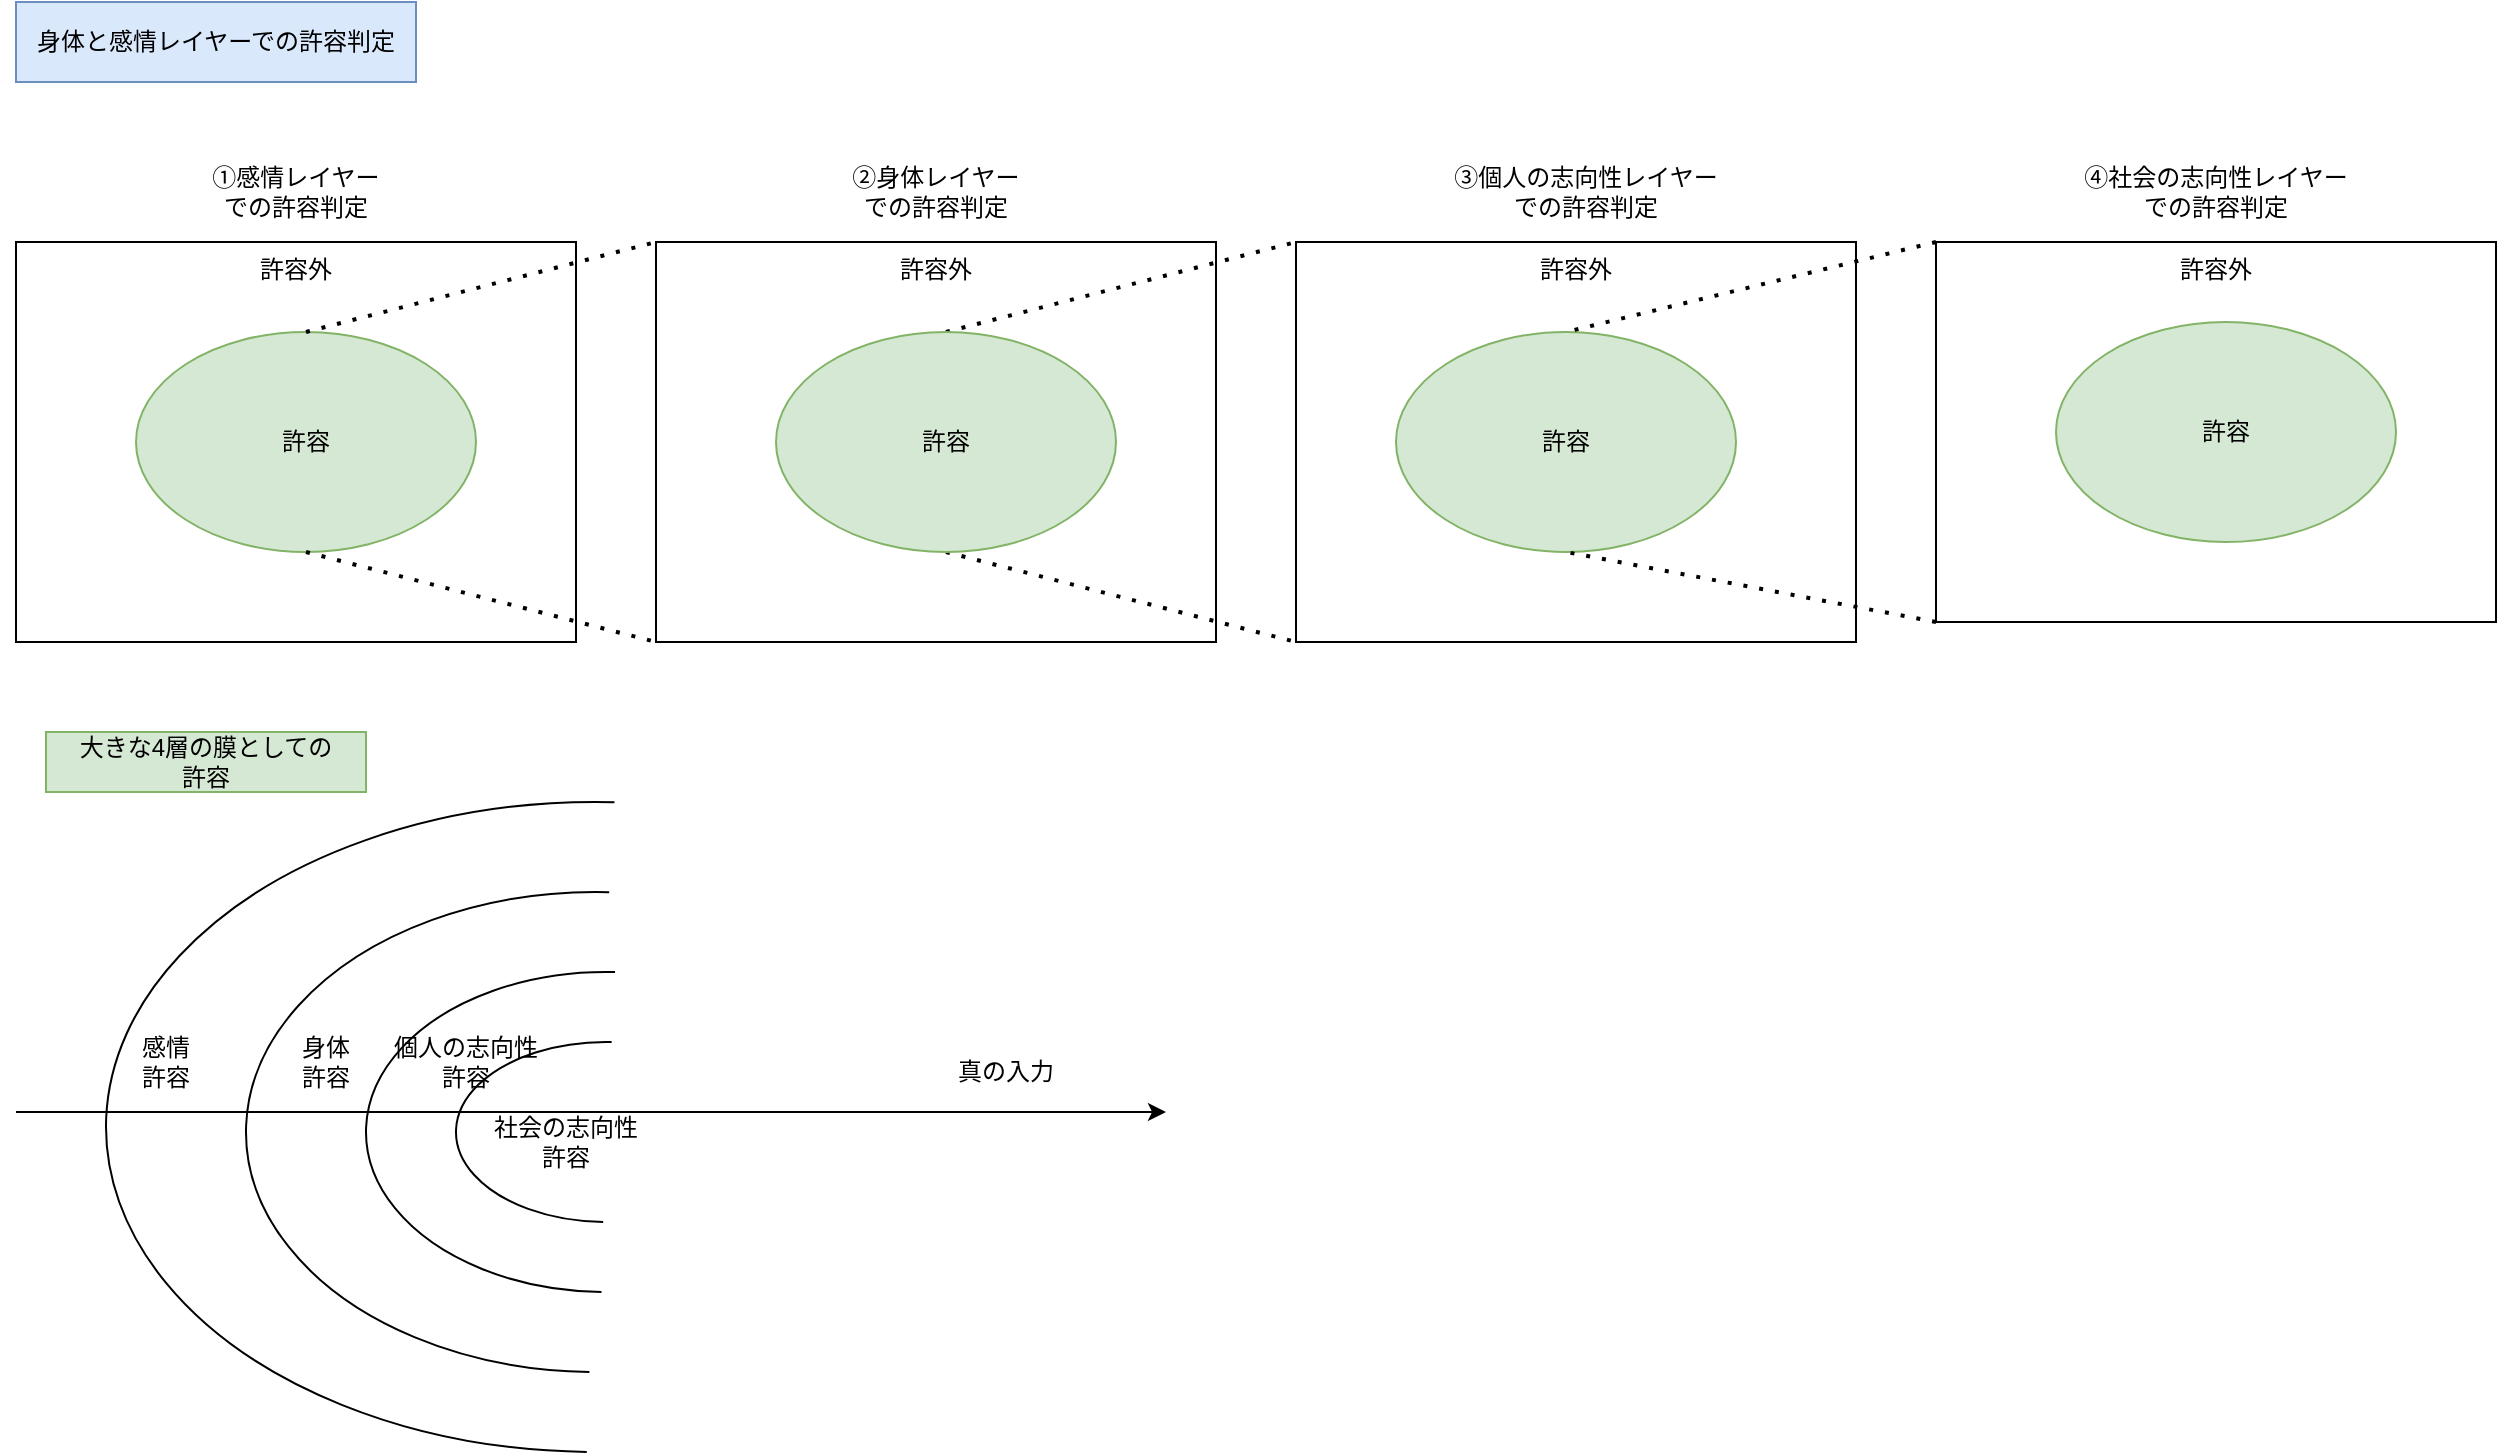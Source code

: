 <mxfile version="27.1.4">
  <diagram name="ページ1" id="3Q4YgSCjKWb4eLk2HaWH">
    <mxGraphModel dx="1494" dy="959" grid="1" gridSize="10" guides="1" tooltips="1" connect="1" arrows="1" fold="1" page="1" pageScale="1" pageWidth="1654" pageHeight="1169" math="0" shadow="0">
      <root>
        <mxCell id="0" />
        <mxCell id="1" parent="0" />
        <mxCell id="2yLRccC5nPOCRXNgj-S9-31" value="" style="verticalLabelPosition=bottom;verticalAlign=top;html=1;shape=mxgraph.basic.arc;startAngle=0.503;endAngle=0.006;" vertex="1" parent="1">
          <mxGeometry x="85" y="440" width="490" height="325" as="geometry" />
        </mxCell>
        <mxCell id="2yLRccC5nPOCRXNgj-S9-1" value="身体と感情レイヤーでの許容判定" style="text;html=1;align=center;verticalAlign=middle;whiteSpace=wrap;rounded=0;fillColor=#dae8fc;strokeColor=#6c8ebf;" vertex="1" parent="1">
          <mxGeometry x="40" y="40" width="200" height="40" as="geometry" />
        </mxCell>
        <mxCell id="2yLRccC5nPOCRXNgj-S9-3" value="許容外" style="rounded=0;whiteSpace=wrap;html=1;labelPosition=center;verticalLabelPosition=middle;align=center;verticalAlign=top;" vertex="1" parent="1">
          <mxGeometry x="40" y="160" width="280" height="200" as="geometry" />
        </mxCell>
        <mxCell id="2yLRccC5nPOCRXNgj-S9-5" value="許容" style="ellipse;whiteSpace=wrap;html=1;fillColor=#d5e8d4;strokeColor=#82b366;" vertex="1" parent="1">
          <mxGeometry x="100" y="205" width="170" height="110" as="geometry" />
        </mxCell>
        <mxCell id="2yLRccC5nPOCRXNgj-S9-7" value="許容外" style="rounded=0;whiteSpace=wrap;html=1;labelPosition=center;verticalLabelPosition=middle;align=center;verticalAlign=top;" vertex="1" parent="1">
          <mxGeometry x="360" y="160" width="280" height="200" as="geometry" />
        </mxCell>
        <mxCell id="2yLRccC5nPOCRXNgj-S9-10" value="" style="endArrow=none;dashed=1;html=1;dashPattern=1 3;strokeWidth=2;rounded=0;exitX=0.5;exitY=0;exitDx=0;exitDy=0;entryX=0;entryY=0;entryDx=0;entryDy=0;" edge="1" parent="1" source="2yLRccC5nPOCRXNgj-S9-5" target="2yLRccC5nPOCRXNgj-S9-7">
          <mxGeometry width="50" height="50" relative="1" as="geometry">
            <mxPoint x="180" y="200.0" as="sourcePoint" />
            <mxPoint x="510" y="370" as="targetPoint" />
          </mxGeometry>
        </mxCell>
        <mxCell id="2yLRccC5nPOCRXNgj-S9-11" value="" style="endArrow=none;dashed=1;html=1;dashPattern=1 3;strokeWidth=2;rounded=0;exitX=0.5;exitY=1;exitDx=0;exitDy=0;entryX=0;entryY=1;entryDx=0;entryDy=0;" edge="1" parent="1" source="2yLRccC5nPOCRXNgj-S9-5" target="2yLRccC5nPOCRXNgj-S9-7">
          <mxGeometry width="50" height="50" relative="1" as="geometry">
            <mxPoint x="180" y="310.0" as="sourcePoint" />
            <mxPoint x="540" y="410" as="targetPoint" />
          </mxGeometry>
        </mxCell>
        <mxCell id="2yLRccC5nPOCRXNgj-S9-12" value="①感情レイヤー&lt;div&gt;での許容判定&lt;/div&gt;" style="text;html=1;align=center;verticalAlign=middle;whiteSpace=wrap;rounded=0;" vertex="1" parent="1">
          <mxGeometry x="100" y="120" width="160" height="30" as="geometry" />
        </mxCell>
        <mxCell id="2yLRccC5nPOCRXNgj-S9-13" value="➁身体レイヤー&lt;div&gt;での許容判定&lt;/div&gt;" style="text;html=1;align=center;verticalAlign=middle;whiteSpace=wrap;rounded=0;" vertex="1" parent="1">
          <mxGeometry x="420" y="120" width="160" height="30" as="geometry" />
        </mxCell>
        <mxCell id="2yLRccC5nPOCRXNgj-S9-14" value="許容外" style="rounded=0;whiteSpace=wrap;html=1;labelPosition=center;verticalLabelPosition=middle;align=center;verticalAlign=top;" vertex="1" parent="1">
          <mxGeometry x="680" y="160" width="280" height="200" as="geometry" />
        </mxCell>
        <mxCell id="2yLRccC5nPOCRXNgj-S9-17" value="③個人の志向性レイヤー&lt;div&gt;での許容判定&lt;/div&gt;" style="text;html=1;align=center;verticalAlign=middle;whiteSpace=wrap;rounded=0;" vertex="1" parent="1">
          <mxGeometry x="745" y="120" width="160" height="30" as="geometry" />
        </mxCell>
        <mxCell id="2yLRccC5nPOCRXNgj-S9-18" value="" style="endArrow=none;dashed=1;html=1;dashPattern=1 3;strokeWidth=2;rounded=0;exitX=0.5;exitY=0;exitDx=0;exitDy=0;entryX=0;entryY=0;entryDx=0;entryDy=0;" edge="1" parent="1" source="2yLRccC5nPOCRXNgj-S9-20" target="2yLRccC5nPOCRXNgj-S9-14">
          <mxGeometry width="50" height="50" relative="1" as="geometry">
            <mxPoint x="547.02" y="202.97" as="sourcePoint" />
            <mxPoint x="750" y="420" as="targetPoint" />
          </mxGeometry>
        </mxCell>
        <mxCell id="2yLRccC5nPOCRXNgj-S9-19" value="" style="endArrow=none;dashed=1;html=1;dashPattern=1 3;strokeWidth=2;rounded=0;entryX=0;entryY=1;entryDx=0;entryDy=0;exitX=0.5;exitY=1;exitDx=0;exitDy=0;" edge="1" parent="1" source="2yLRccC5nPOCRXNgj-S9-20" target="2yLRccC5nPOCRXNgj-S9-14">
          <mxGeometry width="50" height="50" relative="1" as="geometry">
            <mxPoint x="540" y="310" as="sourcePoint" />
            <mxPoint x="750" y="350" as="targetPoint" />
          </mxGeometry>
        </mxCell>
        <mxCell id="2yLRccC5nPOCRXNgj-S9-20" value="許容" style="ellipse;whiteSpace=wrap;html=1;fillColor=#d5e8d4;strokeColor=#82b366;" vertex="1" parent="1">
          <mxGeometry x="420" y="205" width="170" height="110" as="geometry" />
        </mxCell>
        <mxCell id="2yLRccC5nPOCRXNgj-S9-21" value="許容" style="ellipse;whiteSpace=wrap;html=1;fillColor=#d5e8d4;strokeColor=#82b366;" vertex="1" parent="1">
          <mxGeometry x="730" y="205" width="170" height="110" as="geometry" />
        </mxCell>
        <mxCell id="2yLRccC5nPOCRXNgj-S9-22" value="許容外" style="rounded=0;whiteSpace=wrap;html=1;labelPosition=center;verticalLabelPosition=middle;align=center;verticalAlign=top;" vertex="1" parent="1">
          <mxGeometry x="1000" y="160" width="280" height="190" as="geometry" />
        </mxCell>
        <mxCell id="2yLRccC5nPOCRXNgj-S9-24" value="許容" style="ellipse;whiteSpace=wrap;html=1;fillColor=#d5e8d4;strokeColor=#82b366;" vertex="1" parent="1">
          <mxGeometry x="1060" y="200" width="170" height="110" as="geometry" />
        </mxCell>
        <mxCell id="2yLRccC5nPOCRXNgj-S9-25" value="④社会の志向性レイヤー&lt;div&gt;での許容判定&lt;/div&gt;" style="text;html=1;align=center;verticalAlign=middle;whiteSpace=wrap;rounded=0;" vertex="1" parent="1">
          <mxGeometry x="1060" y="120" width="160" height="30" as="geometry" />
        </mxCell>
        <mxCell id="2yLRccC5nPOCRXNgj-S9-26" value="" style="endArrow=none;dashed=1;html=1;dashPattern=1 3;strokeWidth=2;rounded=0;exitX=0;exitY=0;exitDx=0;exitDy=0;entryX=0.5;entryY=0;entryDx=0;entryDy=0;" edge="1" parent="1" source="2yLRccC5nPOCRXNgj-S9-22" target="2yLRccC5nPOCRXNgj-S9-21">
          <mxGeometry width="50" height="50" relative="1" as="geometry">
            <mxPoint x="830" y="280" as="sourcePoint" />
            <mxPoint x="770" y="465" as="targetPoint" />
          </mxGeometry>
        </mxCell>
        <mxCell id="2yLRccC5nPOCRXNgj-S9-27" value="" style="endArrow=none;dashed=1;html=1;dashPattern=1 3;strokeWidth=2;rounded=0;exitX=0;exitY=1;exitDx=0;exitDy=0;entryX=0.5;entryY=1;entryDx=0;entryDy=0;" edge="1" parent="1" source="2yLRccC5nPOCRXNgj-S9-22" target="2yLRccC5nPOCRXNgj-S9-21">
          <mxGeometry width="50" height="50" relative="1" as="geometry">
            <mxPoint x="845" y="620" as="sourcePoint" />
            <mxPoint x="620" y="660" as="targetPoint" />
          </mxGeometry>
        </mxCell>
        <mxCell id="2yLRccC5nPOCRXNgj-S9-30" value="感情&lt;div&gt;許容&lt;/div&gt;" style="text;html=1;align=center;verticalAlign=middle;whiteSpace=wrap;rounded=0;" vertex="1" parent="1">
          <mxGeometry x="85" y="555" width="60" height="30" as="geometry" />
        </mxCell>
        <mxCell id="2yLRccC5nPOCRXNgj-S9-33" value="" style="verticalLabelPosition=bottom;verticalAlign=top;html=1;shape=mxgraph.basic.arc;startAngle=0.503;endAngle=0.006;" vertex="1" parent="1">
          <mxGeometry x="155" y="485" width="350" height="240" as="geometry" />
        </mxCell>
        <mxCell id="2yLRccC5nPOCRXNgj-S9-34" value="身体&lt;div&gt;許容&lt;/div&gt;" style="text;html=1;align=center;verticalAlign=middle;whiteSpace=wrap;rounded=0;" vertex="1" parent="1">
          <mxGeometry x="165" y="555" width="60" height="30" as="geometry" />
        </mxCell>
        <mxCell id="2yLRccC5nPOCRXNgj-S9-35" value="" style="endArrow=classic;html=1;rounded=0;" edge="1" parent="1">
          <mxGeometry width="50" height="50" relative="1" as="geometry">
            <mxPoint x="40" y="595" as="sourcePoint" />
            <mxPoint x="615" y="595" as="targetPoint" />
          </mxGeometry>
        </mxCell>
        <mxCell id="2yLRccC5nPOCRXNgj-S9-36" value="" style="verticalLabelPosition=bottom;verticalAlign=top;html=1;shape=mxgraph.basic.arc;startAngle=0.503;endAngle=0.006;" vertex="1" parent="1">
          <mxGeometry x="215" y="525" width="240" height="160" as="geometry" />
        </mxCell>
        <mxCell id="2yLRccC5nPOCRXNgj-S9-37" value="個人の志向性&lt;div&gt;許容&lt;/div&gt;" style="text;html=1;align=center;verticalAlign=middle;whiteSpace=wrap;rounded=0;" vertex="1" parent="1">
          <mxGeometry x="225" y="555" width="80" height="30" as="geometry" />
        </mxCell>
        <mxCell id="2yLRccC5nPOCRXNgj-S9-38" value="" style="verticalLabelPosition=bottom;verticalAlign=top;html=1;shape=mxgraph.basic.arc;startAngle=0.503;endAngle=0.006;" vertex="1" parent="1">
          <mxGeometry x="260" y="560" width="150" height="90" as="geometry" />
        </mxCell>
        <mxCell id="2yLRccC5nPOCRXNgj-S9-39" value="社会の志向性&lt;div&gt;許容&lt;/div&gt;" style="text;html=1;align=center;verticalAlign=middle;whiteSpace=wrap;rounded=0;" vertex="1" parent="1">
          <mxGeometry x="275" y="595" width="80" height="30" as="geometry" />
        </mxCell>
        <mxCell id="2yLRccC5nPOCRXNgj-S9-40" value="大きな4層の膜としての&lt;div&gt;許容&lt;/div&gt;" style="text;html=1;align=center;verticalAlign=middle;whiteSpace=wrap;rounded=0;fillColor=#d5e8d4;strokeColor=#82b366;" vertex="1" parent="1">
          <mxGeometry x="55" y="405" width="160" height="30" as="geometry" />
        </mxCell>
        <mxCell id="2yLRccC5nPOCRXNgj-S9-41" value="真の入力" style="text;html=1;align=center;verticalAlign=middle;whiteSpace=wrap;rounded=0;" vertex="1" parent="1">
          <mxGeometry x="495" y="560" width="80" height="30" as="geometry" />
        </mxCell>
      </root>
    </mxGraphModel>
  </diagram>
</mxfile>
